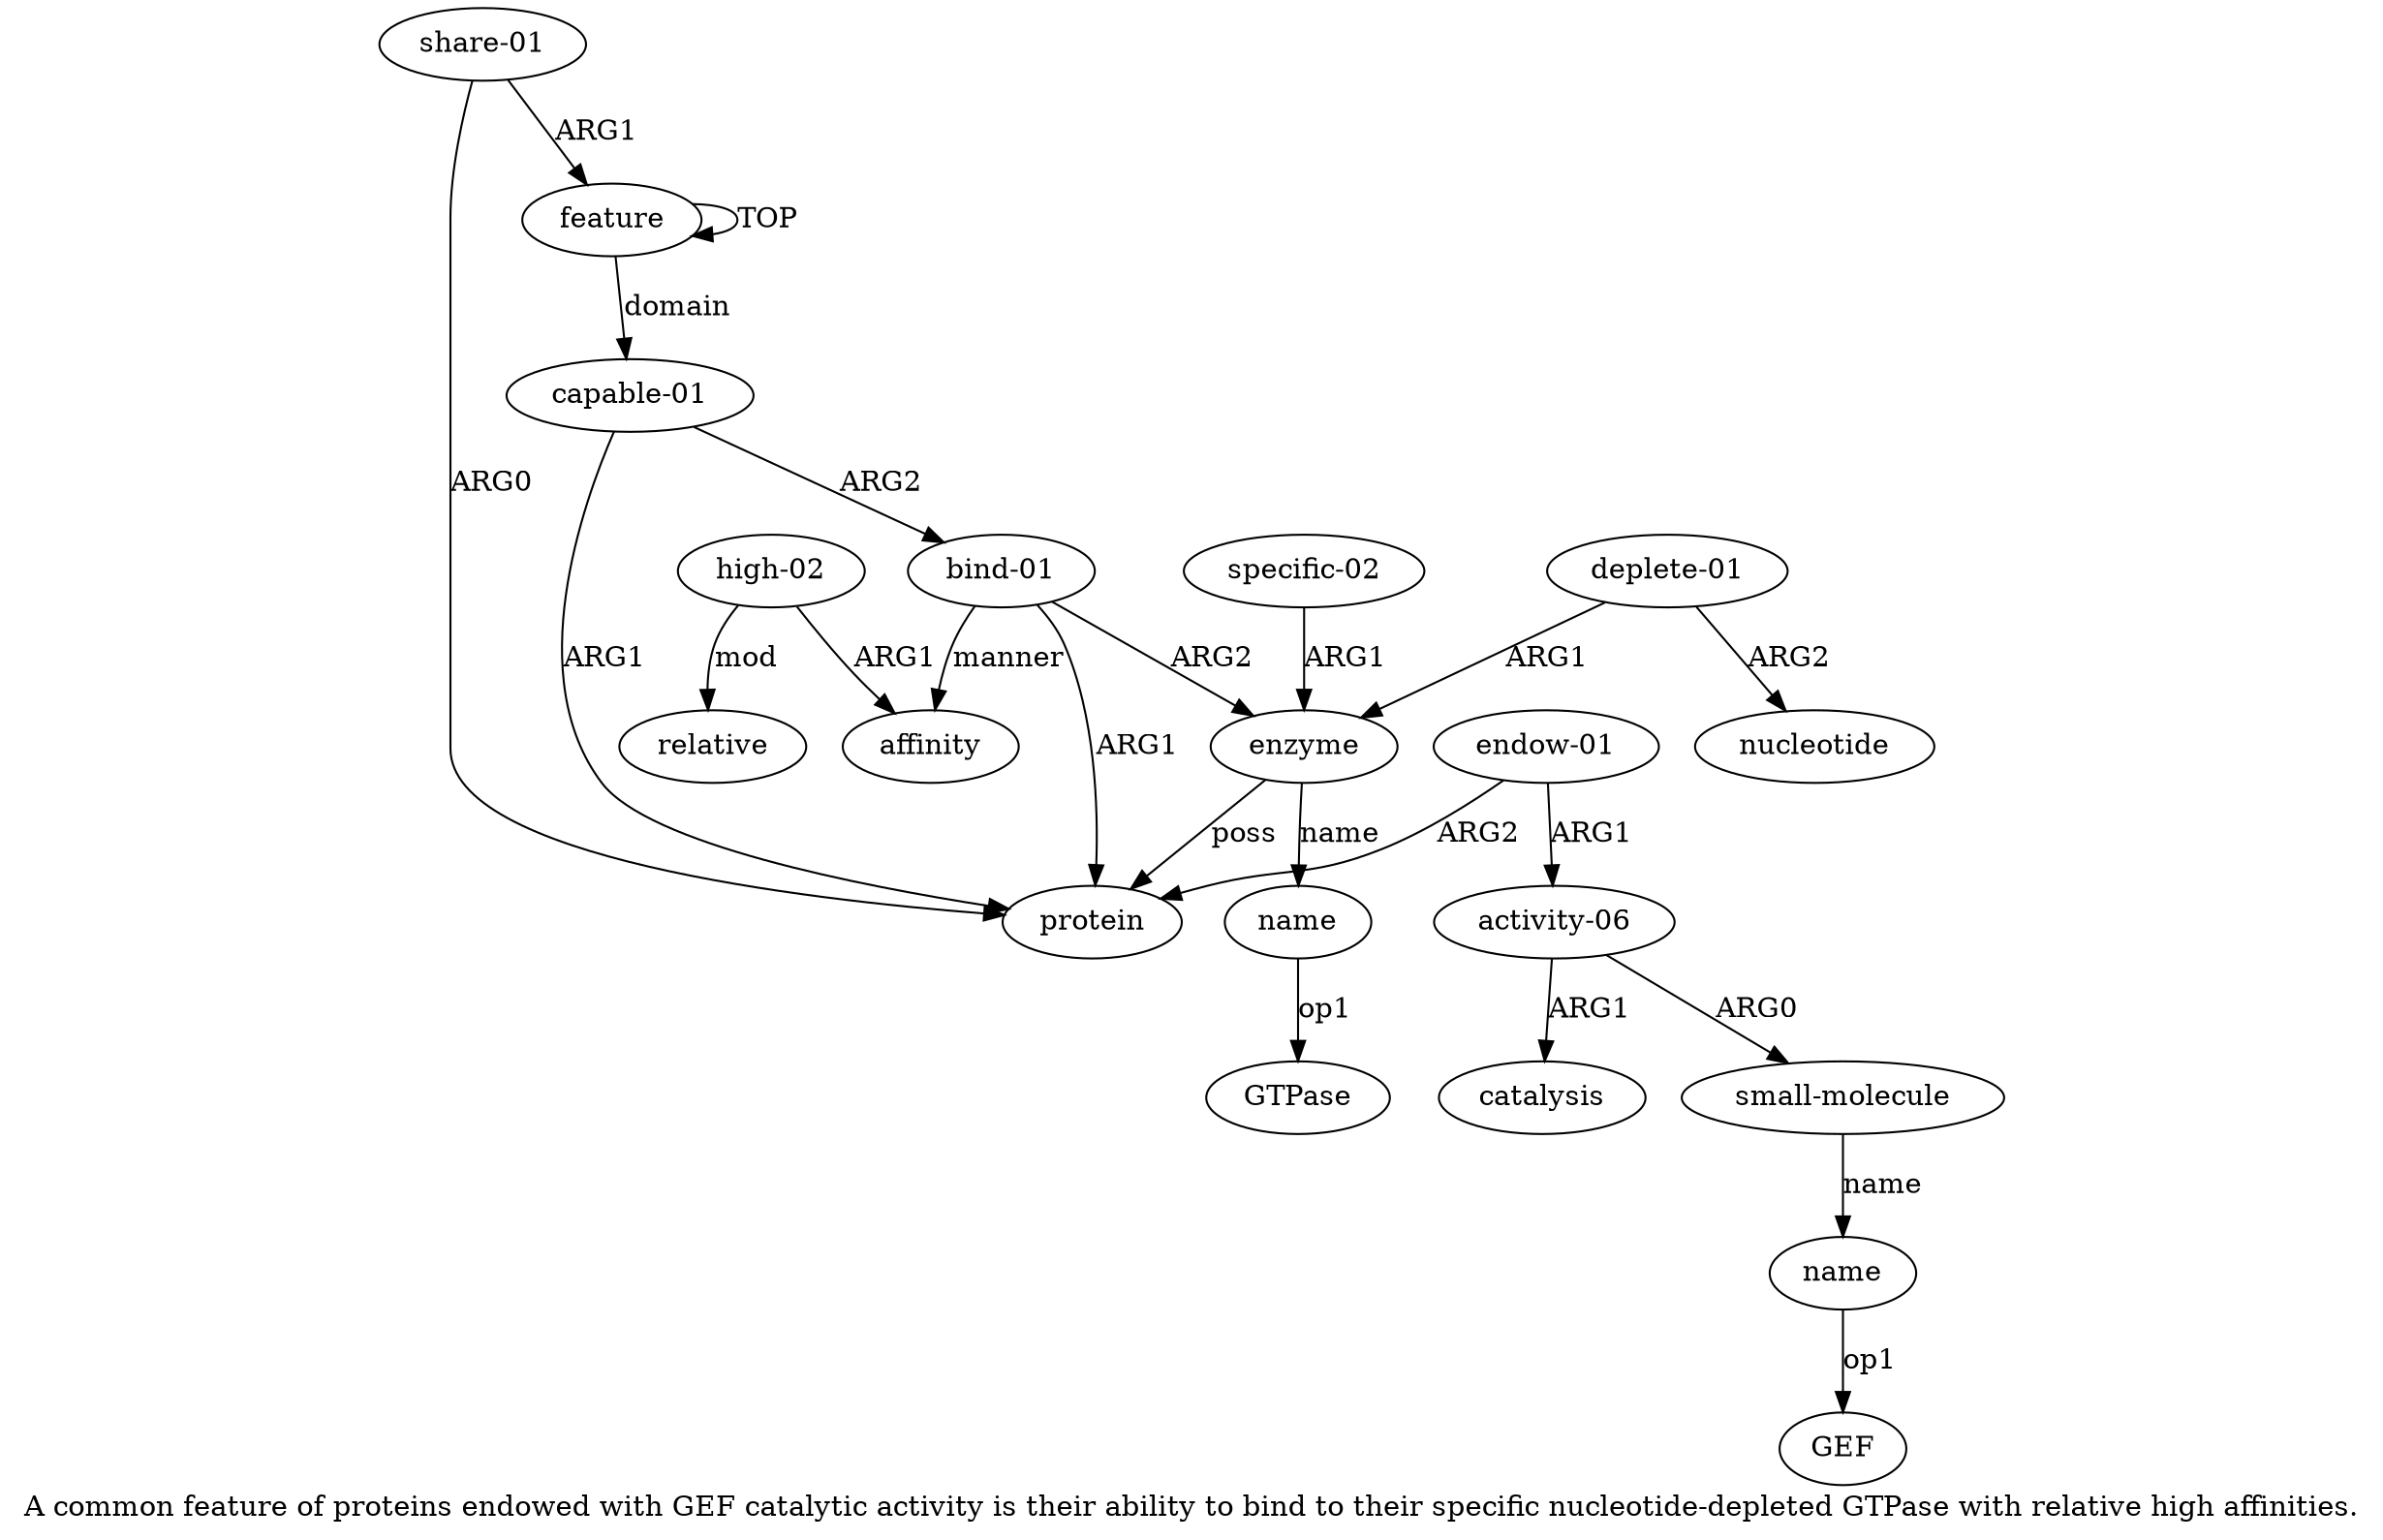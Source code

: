 digraph  {
	graph [label="A common feature of proteins endowed with GEF catalytic activity is their ability to bind to their specific nucleotide-depleted \
GTPase with relative high affinities."];
	node [label="\N"];
	a15	 [color=black,
		gold_ind=15,
		gold_label=affinity,
		label=affinity,
		test_ind=15,
		test_label=affinity];
	a14	 [color=black,
		gold_ind=14,
		gold_label=nucleotide,
		label=nucleotide,
		test_ind=14,
		test_label=nucleotide];
	a17	 [color=black,
		gold_ind=17,
		gold_label=relative,
		label=relative,
		test_ind=17,
		test_label=relative];
	a16	 [color=black,
		gold_ind=16,
		gold_label="high-02",
		label="high-02",
		test_ind=16,
		test_label="high-02"];
	a16 -> a15 [key=0,
	color=black,
	gold_label=ARG1,
	label=ARG1,
	test_label=ARG1];
a16 -> a17 [key=0,
color=black,
gold_label=mod,
label=mod,
test_label=mod];
a11 [color=black,
gold_ind=11,
gold_label=name,
label=name,
test_ind=11,
test_label=name];
"a11 GTPase" [color=black,
gold_ind=-1,
gold_label=GTPase,
label=GTPase,
test_ind=-1,
test_label=GTPase];
a11 -> "a11 GTPase" [key=0,
color=black,
gold_label=op1,
label=op1,
test_label=op1];
a10 [color=black,
gold_ind=10,
gold_label=enzyme,
label=enzyme,
test_ind=10,
test_label=enzyme];
a10 -> a11 [key=0,
color=black,
gold_label=name,
label=name,
test_label=name];
a3 [color=black,
gold_ind=3,
gold_label=protein,
label=protein,
test_ind=3,
test_label=protein];
a10 -> a3 [key=0,
color=black,
gold_label=poss,
label=poss,
test_label=poss];
a13 [color=black,
gold_ind=13,
gold_label="deplete-01",
label="deplete-01",
test_ind=13,
test_label="deplete-01"];
a13 -> a14 [key=0,
color=black,
gold_label=ARG2,
label=ARG2,
test_label=ARG2];
a13 -> a10 [key=0,
color=black,
gold_label=ARG1,
label=ARG1,
test_label=ARG1];
a12 [color=black,
gold_ind=12,
gold_label="specific-02",
label="specific-02",
test_ind=12,
test_label="specific-02"];
a12 -> a10 [key=0,
color=black,
gold_label=ARG1,
label=ARG1,
test_label=ARG1];
"a7 GEF" [color=black,
gold_ind=-1,
gold_label=GEF,
label=GEF,
test_ind=-1,
test_label=GEF];
a1 [color=black,
gold_ind=1,
gold_label="share-01",
label="share-01",
test_ind=1,
test_label="share-01"];
a0 [color=black,
gold_ind=0,
gold_label=feature,
label=feature,
test_ind=0,
test_label=feature];
a1 -> a0 [key=0,
color=black,
gold_label=ARG1,
label=ARG1,
test_label=ARG1];
a1 -> a3 [key=0,
color=black,
gold_label=ARG0,
label=ARG0,
test_label=ARG0];
a0 -> a0 [key=0,
color=black,
gold_label=TOP,
label=TOP,
test_label=TOP];
a2 [color=black,
gold_ind=2,
gold_label="capable-01",
label="capable-01",
test_ind=2,
test_label="capable-01"];
a0 -> a2 [key=0,
color=black,
gold_label=domain,
label=domain,
test_label=domain];
a2 -> a3 [key=0,
color=black,
gold_label=ARG1,
label=ARG1,
test_label=ARG1];
a9 [color=black,
gold_ind=9,
gold_label="bind-01",
label="bind-01",
test_ind=9,
test_label="bind-01"];
a2 -> a9 [key=0,
color=black,
gold_label=ARG2,
label=ARG2,
test_label=ARG2];
a5 [color=black,
gold_ind=5,
gold_label="activity-06",
label="activity-06",
test_ind=5,
test_label="activity-06"];
a6 [color=black,
gold_ind=6,
gold_label="small-molecule",
label="small-molecule",
test_ind=6,
test_label="small-molecule"];
a5 -> a6 [key=0,
color=black,
gold_label=ARG0,
label=ARG0,
test_label=ARG0];
a8 [color=black,
gold_ind=8,
gold_label=catalysis,
label=catalysis,
test_ind=8,
test_label=catalysis];
a5 -> a8 [key=0,
color=black,
gold_label=ARG1,
label=ARG1,
test_label=ARG1];
a4 [color=black,
gold_ind=4,
gold_label="endow-01",
label="endow-01",
test_ind=4,
test_label="endow-01"];
a4 -> a3 [key=0,
color=black,
gold_label=ARG2,
label=ARG2,
test_label=ARG2];
a4 -> a5 [key=0,
color=black,
gold_label=ARG1,
label=ARG1,
test_label=ARG1];
a7 [color=black,
gold_ind=7,
gold_label=name,
label=name,
test_ind=7,
test_label=name];
a7 -> "a7 GEF" [key=0,
color=black,
gold_label=op1,
label=op1,
test_label=op1];
a6 -> a7 [key=0,
color=black,
gold_label=name,
label=name,
test_label=name];
a9 -> a15 [key=0,
color=black,
gold_label=manner,
label=manner,
test_label=manner];
a9 -> a10 [key=0,
color=black,
gold_label=ARG2,
label=ARG2,
test_label=ARG2];
a9 -> a3 [key=0,
color=black,
gold_label=ARG1,
label=ARG1,
test_label=ARG1];
}
